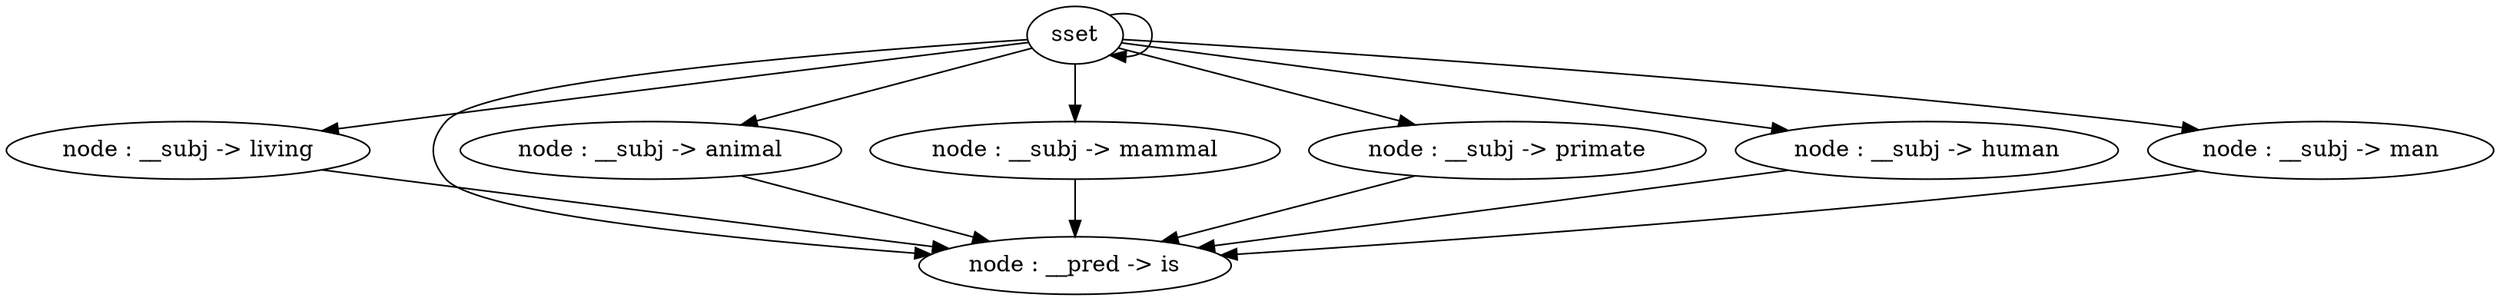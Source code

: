 strict digraph "" {
	graph [bb="0,0,1552.6,180"];
	node [label="\N"];
	sset	 [height=0.5,
		pos="667.74,162",
		width=0.83048];
	sset -> sset	 [pos="e,689.41,149.45 689.41,174.55 702.85,177.57 715.64,173.39 715.64,162 715.64,153.55 708.59,149.06 699.47,148.55"];
	"node : __subj -> living"	 [height=0.5,
		pos="113.74,90",
		width=3.1594];
	sset -> "node : __subj -> living"	 [pos="e,198.41,102.07 638.28,158.41 569.06,149.93 390.63,127.91 241.74,108 231.01,106.57 219.78,105.03 208.62,103.49"];
	"node : __pred -> is"	 [height=0.5,
		pos="667.74,18",
		width=2.7081];
	sset -> "node : __pred -> is"	 [pos="e,576.29,24.306 637.79,160.12 550.11,154.31 298.62,135.38 274.74,108 264.22,95.941 264.22,84.059 274.74,72 293.7,50.261 456.13,33.85 \
566.15,25.102"];
	"node : __subj -> animal"	 [height=0.5,
		pos="402.74,90",
		width=3.3039];
	sset -> "node : __subj -> animal"	 [pos="e,460.86,105.79 640.38,154.57 600.65,143.77 525.71,123.41 470.57,108.43"];
	"node : __subj -> mammal"	 [height=0.5,
		pos="667.74,90",
		width=3.5566];
	sset -> "node : __subj -> mammal"	 [pos="e,667.74,108.41 667.74,143.83 667.74,136.13 667.74,126.97 667.74,118.42"];
	"node : __subj -> primate"	 [height=0.5,
		pos="937.74,90",
		width=3.4483];
	sset -> "node : __subj -> primate"	 [pos="e,878.27,105.86 695.11,154.7 735.4,143.96 811.95,123.54 868.34,108.51"];
	"node : __subj -> human"	 [height=0.5,
		pos="1199.7,90",
		width=3.3219];
	sset -> "node : __subj -> human"	 [pos="e,1112,102.31 697.08,158.12 763.57,149.33 930.86,127.13 1070.7,108 1080.8,106.62 1091.4,105.17 1101.9,103.71"];
	"node : __subj -> man"	 [height=0.5,
		pos="1444.7,90",
		width=2.997];
	sset -> "node : __subj -> man"	 [pos="e,1368.1,102.69 697.79,160.32 791.41,154.93 1086,136.7 1328.7,108 1338.2,106.88 1348.1,105.57 1357.9,104.17"];
	"node : __subj -> living" -> "node : __pred -> is"	 [pos="e,586.43,27.973 198.41,77.928 212.86,75.915 227.73,73.873 241.74,72 357.06,56.583 490.11,39.893 576.4,29.213"];
	"node : __subj -> animal" -> "node : __pred -> is"	 [pos="e,612.89,32.903 460.9,74.199 502.88,62.793 559.58,47.388 603,35.591"];
	"node : __subj -> mammal" -> "node : __pred -> is"	 [pos="e,667.74,36.413 667.74,71.831 667.74,64.131 667.74,54.974 667.74,46.417"];
	"node : __subj -> primate" -> "node : __pred -> is"	 [pos="e,723.49,32.866 878.15,74.11 835.27,62.675 777.45,47.255 733.27,35.474"];
	"node : __subj -> human" -> "node : __pred -> is"	 [pos="e,747.28,28.528 1112,77.688 1098.2,75.771 1084.1,73.823 1070.7,72 963.09,57.278 839.21,40.738 757.53,29.889"];
	"node : __subj -> man" -> "node : __pred -> is"	 [pos="e,760.73,23.466 1368.1,77.305 1355,75.364 1341.5,73.508 1328.7,72 1132.1,48.743 901.38,32.365 771.09,24.118"];
}
